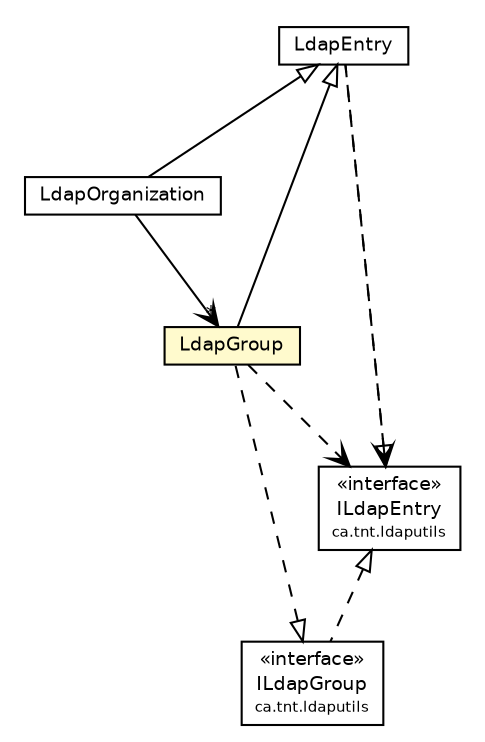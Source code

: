 #!/usr/local/bin/dot
#
# Class diagram 
# Generated by UmlGraph version 4.6 (http://www.spinellis.gr/sw/umlgraph)
#

digraph G {
	edge [fontname="Helvetica",fontsize=10,labelfontname="Helvetica",labelfontsize=10];
	node [fontname="Helvetica",fontsize=10,shape=plaintext];
	// ca.tnt.ldaputils.impl.LdapEntry
	c269 [label=<<table border="0" cellborder="1" cellspacing="0" cellpadding="2" port="p" href="./LdapEntry.html">
		<tr><td><table border="0" cellspacing="0" cellpadding="1">
			<tr><td> LdapEntry </td></tr>
		</table></td></tr>
		</table>>, fontname="Helvetica", fontcolor="black", fontsize=9.0];
	// ca.tnt.ldaputils.impl.LdapOrganization
	c271 [label=<<table border="0" cellborder="1" cellspacing="0" cellpadding="2" port="p" href="./LdapOrganization.html">
		<tr><td><table border="0" cellspacing="0" cellpadding="1">
			<tr><td> LdapOrganization </td></tr>
		</table></td></tr>
		</table>>, fontname="Helvetica", fontcolor="black", fontsize=9.0];
	// ca.tnt.ldaputils.impl.LdapGroup
	c272 [label=<<table border="0" cellborder="1" cellspacing="0" cellpadding="2" port="p" bgcolor="lemonChiffon" href="./LdapGroup.html">
		<tr><td><table border="0" cellspacing="0" cellpadding="1">
			<tr><td> LdapGroup </td></tr>
		</table></td></tr>
		</table>>, fontname="Helvetica", fontcolor="black", fontsize=9.0];
	// ca.tnt.ldaputils.ILdapEntry
	c273 [label=<<table border="0" cellborder="1" cellspacing="0" cellpadding="2" port="p" href="../ILdapEntry.html">
		<tr><td><table border="0" cellspacing="0" cellpadding="1">
			<tr><td> &laquo;interface&raquo; </td></tr>
			<tr><td> ILdapEntry </td></tr>
			<tr><td><font point-size="7.0"> ca.tnt.ldaputils </font></td></tr>
		</table></td></tr>
		</table>>, fontname="Helvetica", fontcolor="black", fontsize=9.0];
	// ca.tnt.ldaputils.ILdapGroup
	c279 [label=<<table border="0" cellborder="1" cellspacing="0" cellpadding="2" port="p" href="../ILdapGroup.html">
		<tr><td><table border="0" cellspacing="0" cellpadding="1">
			<tr><td> &laquo;interface&raquo; </td></tr>
			<tr><td> ILdapGroup </td></tr>
			<tr><td><font point-size="7.0"> ca.tnt.ldaputils </font></td></tr>
		</table></td></tr>
		</table>>, fontname="Helvetica", fontcolor="black", fontsize=9.0];
	//ca.tnt.ldaputils.impl.LdapEntry implements ca.tnt.ldaputils.ILdapEntry
	c273:p -> c269:p [dir=back,arrowtail=empty,style=dashed];
	//ca.tnt.ldaputils.impl.LdapOrganization extends ca.tnt.ldaputils.impl.LdapEntry
	c269:p -> c271:p [dir=back,arrowtail=empty];
	//ca.tnt.ldaputils.impl.LdapGroup extends ca.tnt.ldaputils.impl.LdapEntry
	c269:p -> c272:p [dir=back,arrowtail=empty];
	//ca.tnt.ldaputils.impl.LdapGroup implements ca.tnt.ldaputils.ILdapGroup
	c279:p -> c272:p [dir=back,arrowtail=empty,style=dashed];
	//ca.tnt.ldaputils.ILdapGroup implements ca.tnt.ldaputils.ILdapEntry
	c273:p -> c279:p [dir=back,arrowtail=empty,style=dashed];
	// ca.tnt.ldaputils.impl.LdapOrganization NAVASSOC ca.tnt.ldaputils.impl.LdapGroup
	c271:p -> c272:p [taillabel="", label="", headlabel="*", fontname="Helvetica", fontcolor="black", fontsize=10.0, color="black", arrowhead=open];
	// ca.tnt.ldaputils.impl.LdapEntry DEPEND ca.tnt.ldaputils.ILdapEntry
	c269:p -> c273:p [taillabel="", label="", headlabel="", fontname="Helvetica", fontcolor="black", fontsize=10.0, color="black", arrowhead=open, style=dashed];
	// ca.tnt.ldaputils.impl.LdapGroup DEPEND ca.tnt.ldaputils.ILdapEntry
	c272:p -> c273:p [taillabel="", label="", headlabel="", fontname="Helvetica", fontcolor="black", fontsize=10.0, color="black", arrowhead=open, style=dashed];
}


